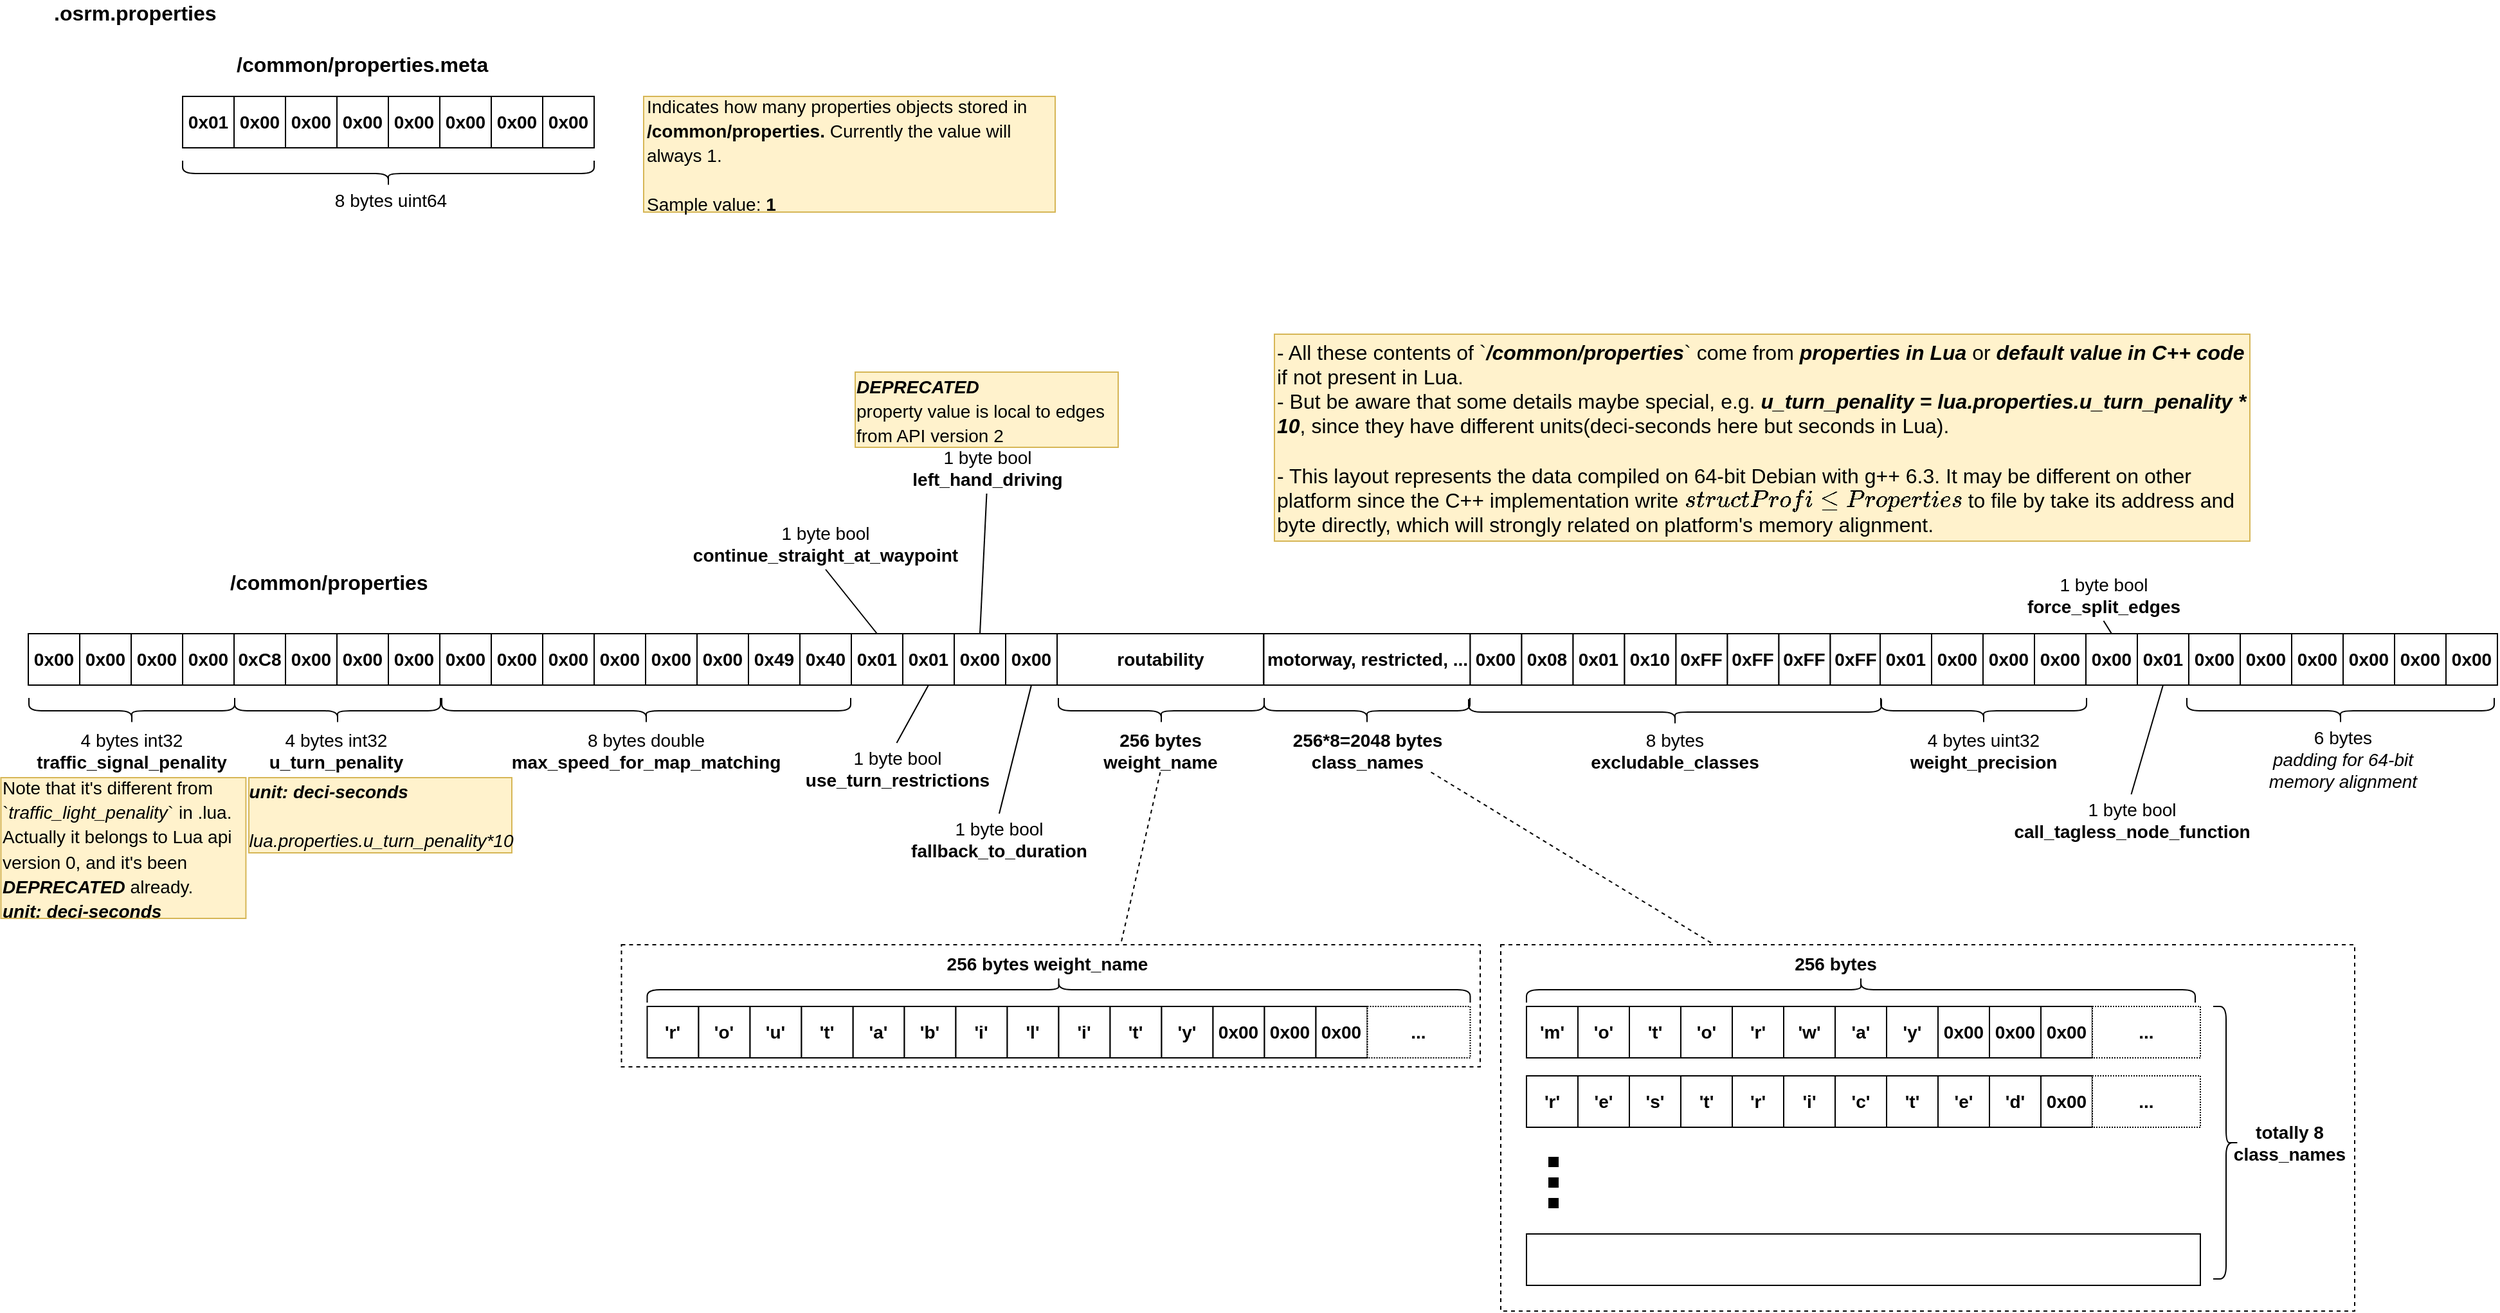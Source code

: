 <mxfile version="12.7.4" type="github">
  <diagram id="peSgpNI3BcgGdvSU9K40" name="Page-1">
    <mxGraphModel dx="1908" dy="1038" grid="1" gridSize="10" guides="1" tooltips="1" connect="1" arrows="1" fold="1" page="1" pageScale="1" pageWidth="1169" pageHeight="827" math="0" shadow="0">
      <root>
        <mxCell id="0" />
        <mxCell id="1" parent="0" />
        <mxCell id="QdJvzYRTEhTH57RaNnVb-25" value="" style="rounded=0;whiteSpace=wrap;html=1;dashed=1;strokeColor=#000000;" vertex="1" parent="1">
          <mxGeometry x="482.25" y="745" width="667.75" height="95" as="geometry" />
        </mxCell>
        <mxCell id="VliR9g0e-GEGa0XOMWeD-1" value="0x01" style="rounded=0;whiteSpace=wrap;html=1;fontStyle=1;fontSize=14;" parent="1" vertex="1">
          <mxGeometry x="141" y="85" width="40" height="40" as="geometry" />
        </mxCell>
        <mxCell id="VliR9g0e-GEGa0XOMWeD-2" value="0x00" style="rounded=0;whiteSpace=wrap;html=1;fontStyle=1;fontSize=14;" parent="1" vertex="1">
          <mxGeometry x="181" y="85" width="40" height="40" as="geometry" />
        </mxCell>
        <mxCell id="VliR9g0e-GEGa0XOMWeD-3" value="0x00" style="rounded=0;whiteSpace=wrap;html=1;fontStyle=1;fontSize=14;" parent="1" vertex="1">
          <mxGeometry x="221" y="85" width="40" height="40" as="geometry" />
        </mxCell>
        <mxCell id="VliR9g0e-GEGa0XOMWeD-4" value="0x00" style="rounded=0;whiteSpace=wrap;html=1;fontStyle=1;fontSize=14;" parent="1" vertex="1">
          <mxGeometry x="261" y="85" width="40" height="40" as="geometry" />
        </mxCell>
        <mxCell id="VliR9g0e-GEGa0XOMWeD-5" value="0x00" style="rounded=0;whiteSpace=wrap;html=1;fontStyle=1;fontSize=14;" parent="1" vertex="1">
          <mxGeometry x="301" y="85" width="40" height="40" as="geometry" />
        </mxCell>
        <mxCell id="VliR9g0e-GEGa0XOMWeD-6" value="0x00" style="rounded=0;whiteSpace=wrap;html=1;fontStyle=1;fontSize=14;" parent="1" vertex="1">
          <mxGeometry x="341" y="85" width="40" height="40" as="geometry" />
        </mxCell>
        <mxCell id="VliR9g0e-GEGa0XOMWeD-7" value="0x00" style="rounded=0;whiteSpace=wrap;html=1;fontStyle=1;fontSize=14;" parent="1" vertex="1">
          <mxGeometry x="381" y="85" width="40" height="40" as="geometry" />
        </mxCell>
        <mxCell id="VliR9g0e-GEGa0XOMWeD-8" value="0x00" style="rounded=0;whiteSpace=wrap;html=1;fontStyle=1;fontSize=14;" parent="1" vertex="1">
          <mxGeometry x="421" y="85" width="40" height="40" as="geometry" />
        </mxCell>
        <mxCell id="VliR9g0e-GEGa0XOMWeD-28" value="" style="shape=curlyBracket;whiteSpace=wrap;html=1;rounded=1;fontSize=14;rotation=-90;" parent="1" vertex="1">
          <mxGeometry x="291" y="-15" width="20" height="320" as="geometry" />
        </mxCell>
        <mxCell id="VliR9g0e-GEGa0XOMWeD-29" value="8 bytes uint64" style="text;html=1;strokeColor=none;fillColor=none;align=center;verticalAlign=middle;whiteSpace=wrap;rounded=0;fontSize=14;" parent="1" vertex="1">
          <mxGeometry x="221" y="156" width="164" height="20" as="geometry" />
        </mxCell>
        <mxCell id="ZOe7THteKk9-Ha0sNbh8-1" value=".osrm.properties" style="text;html=1;strokeColor=none;fillColor=none;align=left;verticalAlign=middle;whiteSpace=wrap;rounded=0;fontSize=16;fontStyle=1" parent="1" vertex="1">
          <mxGeometry x="39" y="10" width="245" height="20" as="geometry" />
        </mxCell>
        <mxCell id="1GXQoTSjyK3YCtDIwdtC-1" value="/common/properties.meta" style="text;html=1;strokeColor=none;fillColor=none;align=left;verticalAlign=middle;whiteSpace=wrap;rounded=0;fontSize=16;fontStyle=1" parent="1" vertex="1">
          <mxGeometry x="181" y="50" width="245" height="20" as="geometry" />
        </mxCell>
        <mxCell id="1GXQoTSjyK3YCtDIwdtC-2" value="&lt;font style=&quot;font-size: 14px&quot;&gt;&lt;span style=&quot;font-weight: normal&quot;&gt;Indicates how many properties objects stored in &lt;br&gt;&lt;/span&gt;/common/properties. &lt;span style=&quot;font-weight: normal&quot;&gt;Currently the value will always 1.&amp;nbsp;&lt;br&gt;&lt;br&gt;&lt;/span&gt;&lt;span style=&quot;font-weight: 400 ; text-align: center&quot;&gt;Sample value:&amp;nbsp;&lt;/span&gt;&lt;b style=&quot;text-align: center&quot;&gt;1&lt;/b&gt;&lt;br&gt;&lt;/font&gt;" style="text;html=1;strokeColor=#d6b656;fillColor=#fff2cc;align=left;verticalAlign=middle;whiteSpace=wrap;rounded=0;fontSize=16;fontStyle=1" parent="1" vertex="1">
          <mxGeometry x="499.5" y="85" width="320" height="90" as="geometry" />
        </mxCell>
        <mxCell id="1GXQoTSjyK3YCtDIwdtC-5" value="/common/properties" style="text;html=1;strokeColor=none;fillColor=none;align=left;verticalAlign=middle;whiteSpace=wrap;rounded=0;fontSize=16;fontStyle=1" parent="1" vertex="1">
          <mxGeometry x="176" y="453" width="245" height="20" as="geometry" />
        </mxCell>
        <mxCell id="1GXQoTSjyK3YCtDIwdtC-6" value="0x00" style="rounded=0;whiteSpace=wrap;html=1;fontStyle=1;fontSize=14;" parent="1" vertex="1">
          <mxGeometry x="21" y="503" width="40" height="40" as="geometry" />
        </mxCell>
        <mxCell id="1GXQoTSjyK3YCtDIwdtC-7" value="0x00" style="rounded=0;whiteSpace=wrap;html=1;fontStyle=1;fontSize=14;" parent="1" vertex="1">
          <mxGeometry x="61" y="503" width="40" height="40" as="geometry" />
        </mxCell>
        <mxCell id="1GXQoTSjyK3YCtDIwdtC-8" value="0x00" style="rounded=0;whiteSpace=wrap;html=1;fontStyle=1;fontSize=14;" parent="1" vertex="1">
          <mxGeometry x="101" y="503" width="40" height="40" as="geometry" />
        </mxCell>
        <mxCell id="1GXQoTSjyK3YCtDIwdtC-9" value="0x00" style="rounded=0;whiteSpace=wrap;html=1;fontStyle=1;fontSize=14;" parent="1" vertex="1">
          <mxGeometry x="141" y="503" width="40" height="40" as="geometry" />
        </mxCell>
        <mxCell id="1GXQoTSjyK3YCtDIwdtC-10" value="0xC8" style="rounded=0;whiteSpace=wrap;html=1;fontStyle=1;fontSize=14;" parent="1" vertex="1">
          <mxGeometry x="181" y="503" width="40" height="40" as="geometry" />
        </mxCell>
        <mxCell id="1GXQoTSjyK3YCtDIwdtC-11" value="0x00" style="rounded=0;whiteSpace=wrap;html=1;fontStyle=1;fontSize=14;" parent="1" vertex="1">
          <mxGeometry x="221" y="503" width="40" height="40" as="geometry" />
        </mxCell>
        <mxCell id="1GXQoTSjyK3YCtDIwdtC-12" value="0x00" style="rounded=0;whiteSpace=wrap;html=1;fontStyle=1;fontSize=14;" parent="1" vertex="1">
          <mxGeometry x="261" y="503" width="40" height="40" as="geometry" />
        </mxCell>
        <mxCell id="1GXQoTSjyK3YCtDIwdtC-13" value="0x00" style="rounded=0;whiteSpace=wrap;html=1;fontStyle=1;fontSize=14;" parent="1" vertex="1">
          <mxGeometry x="301" y="503" width="40" height="40" as="geometry" />
        </mxCell>
        <mxCell id="1GXQoTSjyK3YCtDIwdtC-14" value="" style="shape=curlyBracket;whiteSpace=wrap;html=1;rounded=1;fontSize=14;rotation=-90;" parent="1" vertex="1">
          <mxGeometry x="91.5" y="483" width="20" height="160" as="geometry" />
        </mxCell>
        <mxCell id="1GXQoTSjyK3YCtDIwdtC-15" value="4 bytes int32&lt;br&gt;&lt;b&gt;traffic_signal_penality&lt;br&gt;&lt;/b&gt;" style="text;html=1;strokeColor=none;fillColor=none;align=center;verticalAlign=middle;whiteSpace=wrap;rounded=0;fontSize=14;" parent="1" vertex="1">
          <mxGeometry x="1.5" y="566.5" width="199" height="55" as="geometry" />
        </mxCell>
        <mxCell id="1GXQoTSjyK3YCtDIwdtC-16" value="0x00" style="rounded=0;whiteSpace=wrap;html=1;fontStyle=1;fontSize=14;" parent="1" vertex="1">
          <mxGeometry x="341" y="503" width="40" height="40" as="geometry" />
        </mxCell>
        <mxCell id="1GXQoTSjyK3YCtDIwdtC-17" value="0x00" style="rounded=0;whiteSpace=wrap;html=1;fontStyle=1;fontSize=14;" parent="1" vertex="1">
          <mxGeometry x="381" y="503" width="40" height="40" as="geometry" />
        </mxCell>
        <mxCell id="1GXQoTSjyK3YCtDIwdtC-18" value="0x00" style="rounded=0;whiteSpace=wrap;html=1;fontStyle=1;fontSize=14;" parent="1" vertex="1">
          <mxGeometry x="421" y="503" width="40" height="40" as="geometry" />
        </mxCell>
        <mxCell id="1GXQoTSjyK3YCtDIwdtC-19" value="0x00" style="rounded=0;whiteSpace=wrap;html=1;fontStyle=1;fontSize=14;" parent="1" vertex="1">
          <mxGeometry x="461" y="503" width="40" height="40" as="geometry" />
        </mxCell>
        <mxCell id="1GXQoTSjyK3YCtDIwdtC-20" value="0x00" style="rounded=0;whiteSpace=wrap;html=1;fontStyle=1;fontSize=14;" parent="1" vertex="1">
          <mxGeometry x="501" y="503" width="40" height="40" as="geometry" />
        </mxCell>
        <mxCell id="1GXQoTSjyK3YCtDIwdtC-21" value="0x00" style="rounded=0;whiteSpace=wrap;html=1;fontStyle=1;fontSize=14;" parent="1" vertex="1">
          <mxGeometry x="541" y="503" width="40" height="40" as="geometry" />
        </mxCell>
        <mxCell id="1GXQoTSjyK3YCtDIwdtC-22" value="0x49" style="rounded=0;whiteSpace=wrap;html=1;fontStyle=1;fontSize=14;" parent="1" vertex="1">
          <mxGeometry x="581" y="503" width="40" height="40" as="geometry" />
        </mxCell>
        <mxCell id="1GXQoTSjyK3YCtDIwdtC-23" value="0x40" style="rounded=0;whiteSpace=wrap;html=1;fontStyle=1;fontSize=14;" parent="1" vertex="1">
          <mxGeometry x="621" y="503" width="40" height="40" as="geometry" />
        </mxCell>
        <mxCell id="1GXQoTSjyK3YCtDIwdtC-24" value="" style="shape=curlyBracket;whiteSpace=wrap;html=1;rounded=1;fontSize=14;rotation=-90;" parent="1" vertex="1">
          <mxGeometry x="251.5" y="483" width="20" height="160" as="geometry" />
        </mxCell>
        <mxCell id="1GXQoTSjyK3YCtDIwdtC-38" value="4 bytes int32&lt;br&gt;&lt;b&gt;u_turn_penality&lt;br&gt;&lt;/b&gt;" style="text;html=1;strokeColor=none;fillColor=none;align=center;verticalAlign=middle;whiteSpace=wrap;rounded=0;fontSize=14;" parent="1" vertex="1">
          <mxGeometry x="161" y="566.5" width="199" height="55" as="geometry" />
        </mxCell>
        <mxCell id="LCOS7pQHtBjKBEXSgl_J-1" value="" style="shape=curlyBracket;whiteSpace=wrap;html=1;rounded=1;fontSize=14;rotation=-90;" parent="1" vertex="1">
          <mxGeometry x="491.5" y="404" width="20" height="318" as="geometry" />
        </mxCell>
        <mxCell id="LCOS7pQHtBjKBEXSgl_J-2" value="8 bytes double&lt;br&gt;&lt;b&gt;max_speed_for_map_matching&lt;br&gt;&lt;/b&gt;" style="text;html=1;strokeColor=none;fillColor=none;align=center;verticalAlign=middle;whiteSpace=wrap;rounded=0;fontSize=14;" parent="1" vertex="1">
          <mxGeometry x="402" y="566.5" width="199" height="55" as="geometry" />
        </mxCell>
        <mxCell id="LCOS7pQHtBjKBEXSgl_J-5" value="0x01" style="rounded=0;whiteSpace=wrap;html=1;fontStyle=1;fontSize=14;" parent="1" vertex="1">
          <mxGeometry x="661" y="503" width="40" height="40" as="geometry" />
        </mxCell>
        <mxCell id="LCOS7pQHtBjKBEXSgl_J-6" value="0x01" style="rounded=0;whiteSpace=wrap;html=1;fontStyle=1;fontSize=14;" parent="1" vertex="1">
          <mxGeometry x="701" y="503" width="40" height="40" as="geometry" />
        </mxCell>
        <mxCell id="LCOS7pQHtBjKBEXSgl_J-7" value="0x00" style="rounded=0;whiteSpace=wrap;html=1;fontStyle=1;fontSize=14;" parent="1" vertex="1">
          <mxGeometry x="741" y="503" width="40" height="40" as="geometry" />
        </mxCell>
        <mxCell id="Yz4bi07XDMwa1Hmz-e4q-10" style="edgeStyle=none;rounded=0;orthogonalLoop=1;jettySize=auto;html=1;exitX=0.5;exitY=1;exitDx=0;exitDy=0;entryX=0.5;entryY=0;entryDx=0;entryDy=0;endArrow=none;endFill=0;" parent="1" source="LCOS7pQHtBjKBEXSgl_J-8" target="Yz4bi07XDMwa1Hmz-e4q-9" edge="1">
          <mxGeometry relative="1" as="geometry" />
        </mxCell>
        <mxCell id="LCOS7pQHtBjKBEXSgl_J-8" value="0x00" style="rounded=0;whiteSpace=wrap;html=1;fontStyle=1;fontSize=14;" parent="1" vertex="1">
          <mxGeometry x="781" y="503" width="40" height="40" as="geometry" />
        </mxCell>
        <mxCell id="LCOS7pQHtBjKBEXSgl_J-9" value="routability" style="rounded=0;whiteSpace=wrap;html=1;fontStyle=1;fontSize=14;" parent="1" vertex="1">
          <mxGeometry x="821" y="503" width="160.5" height="40" as="geometry" />
        </mxCell>
        <mxCell id="LCOS7pQHtBjKBEXSgl_J-23" value="" style="shape=curlyBracket;whiteSpace=wrap;html=1;rounded=1;fontSize=14;rotation=-90;" parent="1" vertex="1">
          <mxGeometry x="892" y="483" width="20" height="160" as="geometry" />
        </mxCell>
        <mxCell id="LCOS7pQHtBjKBEXSgl_J-24" value="&lt;b&gt;256 bytes&lt;br&gt;weight_name&lt;br&gt;&lt;/b&gt;" style="text;html=1;strokeColor=none;fillColor=none;align=center;verticalAlign=middle;whiteSpace=wrap;rounded=0;fontSize=14;" parent="1" vertex="1">
          <mxGeometry x="801.75" y="577.25" width="199" height="33.5" as="geometry" />
        </mxCell>
        <mxCell id="LCOS7pQHtBjKBEXSgl_J-25" value="" style="shape=curlyBracket;whiteSpace=wrap;html=1;rounded=1;fontSize=14;rotation=-90;" parent="1" vertex="1">
          <mxGeometry x="1052" y="483" width="20" height="160" as="geometry" />
        </mxCell>
        <mxCell id="LCOS7pQHtBjKBEXSgl_J-26" value="&lt;b&gt;256*8=2048 bytes&lt;br&gt;class_names&lt;br&gt;&lt;/b&gt;" style="text;html=1;strokeColor=none;fillColor=none;align=center;verticalAlign=middle;whiteSpace=wrap;rounded=0;fontSize=14;" parent="1" vertex="1">
          <mxGeometry x="962.5" y="577.25" width="199" height="33.5" as="geometry" />
        </mxCell>
        <mxCell id="LCOS7pQHtBjKBEXSgl_J-27" value="" style="shape=curlyBracket;whiteSpace=wrap;html=1;rounded=1;fontSize=14;rotation=-90;" parent="1" vertex="1">
          <mxGeometry x="1291.5" y="403.5" width="20" height="321" as="geometry" />
        </mxCell>
        <mxCell id="LCOS7pQHtBjKBEXSgl_J-28" value="8 bytes&lt;br&gt;&lt;b&gt;excludable_classes&lt;br&gt;&lt;/b&gt;" style="text;html=1;strokeColor=none;fillColor=none;align=center;verticalAlign=middle;whiteSpace=wrap;rounded=0;fontSize=14;" parent="1" vertex="1">
          <mxGeometry x="1202" y="566.5" width="199" height="55" as="geometry" />
        </mxCell>
        <mxCell id="aOTyq8T4zzu366zdv131-15" style="rounded=0;orthogonalLoop=1;jettySize=auto;html=1;entryX=0.5;entryY=0;entryDx=0;entryDy=0;endArrow=none;endFill=0;exitX=0.5;exitY=1;exitDx=0;exitDy=0;" parent="1" source="Yz4bi07XDMwa1Hmz-e4q-3" target="LCOS7pQHtBjKBEXSgl_J-5" edge="1">
          <mxGeometry relative="1" as="geometry">
            <mxPoint x="641.5" y="448" as="sourcePoint" />
          </mxGeometry>
        </mxCell>
        <mxCell id="Yz4bi07XDMwa1Hmz-e4q-3" value="1 byte bool&lt;br&gt;&lt;b&gt;continue_straight_at_waypoint&lt;br&gt;&lt;/b&gt;" style="text;html=1;strokeColor=none;fillColor=none;align=center;verticalAlign=middle;whiteSpace=wrap;rounded=0;fontSize=14;" parent="1" vertex="1">
          <mxGeometry x="596.25" y="413" width="89.5" height="40" as="geometry" />
        </mxCell>
        <mxCell id="Yz4bi07XDMwa1Hmz-e4q-4" style="rounded=0;orthogonalLoop=1;jettySize=auto;html=1;entryX=0.5;entryY=1;entryDx=0;entryDy=0;endArrow=none;endFill=0;exitX=0.5;exitY=0;exitDx=0;exitDy=0;" parent="1" source="Yz4bi07XDMwa1Hmz-e4q-6" target="LCOS7pQHtBjKBEXSgl_J-6" edge="1">
          <mxGeometry relative="1" as="geometry">
            <mxPoint x="681.5" y="608" as="sourcePoint" />
            <mxPoint x="691" y="513" as="targetPoint" />
          </mxGeometry>
        </mxCell>
        <mxCell id="Yz4bi07XDMwa1Hmz-e4q-6" value="1 byte bool&lt;br&gt;&lt;b&gt;use_turn_restrictions&lt;br&gt;&lt;/b&gt;" style="text;html=1;strokeColor=none;fillColor=none;align=center;verticalAlign=middle;whiteSpace=wrap;rounded=0;fontSize=14;" parent="1" vertex="1">
          <mxGeometry x="651.5" y="588" width="89.5" height="40" as="geometry" />
        </mxCell>
        <mxCell id="Yz4bi07XDMwa1Hmz-e4q-8" style="rounded=0;orthogonalLoop=1;jettySize=auto;html=1;exitX=0.5;exitY=1;exitDx=0;exitDy=0;entryX=0.5;entryY=0;entryDx=0;entryDy=0;endArrow=none;endFill=0;" parent="1" source="Yz4bi07XDMwa1Hmz-e4q-7" target="LCOS7pQHtBjKBEXSgl_J-7" edge="1">
          <mxGeometry relative="1" as="geometry" />
        </mxCell>
        <mxCell id="Yz4bi07XDMwa1Hmz-e4q-7" value="1 byte bool&lt;br&gt;&lt;b&gt;left_hand_driving&lt;br&gt;&lt;/b&gt;" style="text;html=1;strokeColor=none;fillColor=none;align=center;verticalAlign=middle;whiteSpace=wrap;rounded=0;fontSize=14;" parent="1" vertex="1">
          <mxGeometry x="721.5" y="354" width="89.5" height="40" as="geometry" />
        </mxCell>
        <mxCell id="Yz4bi07XDMwa1Hmz-e4q-9" value="1 byte bool&lt;br&gt;&lt;b&gt;fallback_to_duration&lt;br&gt;&lt;/b&gt;" style="text;html=1;strokeColor=none;fillColor=none;align=center;verticalAlign=middle;whiteSpace=wrap;rounded=0;fontSize=14;" parent="1" vertex="1">
          <mxGeometry x="731.25" y="643" width="89.5" height="40" as="geometry" />
        </mxCell>
        <mxCell id="Yz4bi07XDMwa1Hmz-e4q-11" value="&lt;div style=&quot;text-align: left&quot;&gt;&lt;span style=&quot;font-size: 14px&quot;&gt;&lt;span style=&quot;font-weight: normal&quot;&gt;Note that it&#39;s different from `&lt;/span&gt;&lt;i style=&quot;font-weight: normal&quot;&gt;traffic_light_penality&lt;/i&gt;&lt;span style=&quot;font-weight: normal&quot;&gt;` in .lua. Actually it belongs to Lua api version 0, and it&#39;s been &lt;/span&gt;&lt;/span&gt;&lt;span style=&quot;font-size: 14px&quot;&gt;&lt;i&gt;DEPRECATED&lt;/i&gt;&lt;/span&gt;&lt;span style=&quot;font-size: 14px ; font-weight: normal&quot;&gt; already.&lt;/span&gt;&lt;/div&gt;&lt;div style=&quot;text-align: left&quot;&gt;&lt;span style=&quot;font-size: 14px&quot;&gt;&lt;i&gt;unit: deci-seconds&lt;/i&gt;&lt;/span&gt;&lt;/div&gt;" style="text;html=1;strokeColor=#d6b656;fillColor=#fff2cc;align=center;verticalAlign=middle;whiteSpace=wrap;rounded=0;fontSize=16;fontStyle=1" parent="1" vertex="1">
          <mxGeometry x="-0.29" y="615" width="190.5" height="109.5" as="geometry" />
        </mxCell>
        <mxCell id="Yz4bi07XDMwa1Hmz-e4q-12" value="&lt;div style=&quot;text-align: left&quot;&gt;&lt;i style=&quot;font-size: 14px&quot;&gt;unit: deci-seconds&lt;/i&gt;&lt;br&gt;&lt;/div&gt;&lt;div style=&quot;text-align: left&quot;&gt;&lt;i style=&quot;font-size: 14px ; font-weight: normal&quot;&gt;&lt;br&gt;&lt;/i&gt;&lt;/div&gt;&lt;div style=&quot;text-align: left&quot;&gt;&lt;i style=&quot;font-size: 14px ; font-weight: normal&quot;&gt;lua.properties.u_turn_penality*10&lt;/i&gt;&lt;br&gt;&lt;/div&gt;" style="text;html=1;strokeColor=#d6b656;fillColor=#fff2cc;align=center;verticalAlign=middle;whiteSpace=wrap;rounded=0;fontSize=16;fontStyle=1" parent="1" vertex="1">
          <mxGeometry x="192.5" y="615" width="204.5" height="58.5" as="geometry" />
        </mxCell>
        <mxCell id="Yz4bi07XDMwa1Hmz-e4q-14" value="motorway, restricted, ..." style="rounded=0;whiteSpace=wrap;html=1;fontStyle=1;fontSize=14;" parent="1" vertex="1">
          <mxGeometry x="981.75" y="503" width="160.5" height="40" as="geometry" />
        </mxCell>
        <mxCell id="Yz4bi07XDMwa1Hmz-e4q-24" value="0x00" style="rounded=0;whiteSpace=wrap;html=1;fontStyle=1;fontSize=14;" parent="1" vertex="1">
          <mxGeometry x="1142.25" y="503" width="40" height="40" as="geometry" />
        </mxCell>
        <mxCell id="Yz4bi07XDMwa1Hmz-e4q-25" value="0x08" style="rounded=0;whiteSpace=wrap;html=1;fontStyle=1;fontSize=14;" parent="1" vertex="1">
          <mxGeometry x="1182.25" y="503" width="40" height="40" as="geometry" />
        </mxCell>
        <mxCell id="Yz4bi07XDMwa1Hmz-e4q-26" value="0x01" style="rounded=0;whiteSpace=wrap;html=1;fontStyle=1;fontSize=14;" parent="1" vertex="1">
          <mxGeometry x="1222.25" y="503" width="40" height="40" as="geometry" />
        </mxCell>
        <mxCell id="Yz4bi07XDMwa1Hmz-e4q-27" value="0x10" style="rounded=0;whiteSpace=wrap;html=1;fontStyle=1;fontSize=14;" parent="1" vertex="1">
          <mxGeometry x="1262.25" y="503" width="40" height="40" as="geometry" />
        </mxCell>
        <mxCell id="Yz4bi07XDMwa1Hmz-e4q-28" value="0xFF" style="rounded=0;whiteSpace=wrap;html=1;fontStyle=1;fontSize=14;" parent="1" vertex="1">
          <mxGeometry x="1302.25" y="503" width="40" height="40" as="geometry" />
        </mxCell>
        <mxCell id="Yz4bi07XDMwa1Hmz-e4q-29" value="0xFF" style="rounded=0;whiteSpace=wrap;html=1;fontStyle=1;fontSize=14;" parent="1" vertex="1">
          <mxGeometry x="1342.25" y="503" width="40" height="40" as="geometry" />
        </mxCell>
        <mxCell id="Yz4bi07XDMwa1Hmz-e4q-30" value="0xFF" style="rounded=0;whiteSpace=wrap;html=1;fontStyle=1;fontSize=14;" parent="1" vertex="1">
          <mxGeometry x="1382.25" y="503" width="40" height="40" as="geometry" />
        </mxCell>
        <mxCell id="Yz4bi07XDMwa1Hmz-e4q-31" value="0xFF" style="rounded=0;whiteSpace=wrap;html=1;fontStyle=1;fontSize=14;" parent="1" vertex="1">
          <mxGeometry x="1422.25" y="503" width="40" height="40" as="geometry" />
        </mxCell>
        <mxCell id="Yz4bi07XDMwa1Hmz-e4q-32" value="0x01" style="rounded=0;whiteSpace=wrap;html=1;fontStyle=1;fontSize=14;" parent="1" vertex="1">
          <mxGeometry x="1461" y="503" width="40" height="40" as="geometry" />
        </mxCell>
        <mxCell id="Yz4bi07XDMwa1Hmz-e4q-33" value="0x00" style="rounded=0;whiteSpace=wrap;html=1;fontStyle=1;fontSize=14;" parent="1" vertex="1">
          <mxGeometry x="1501" y="503" width="40" height="40" as="geometry" />
        </mxCell>
        <mxCell id="Yz4bi07XDMwa1Hmz-e4q-34" value="0x00" style="rounded=0;whiteSpace=wrap;html=1;fontStyle=1;fontSize=14;" parent="1" vertex="1">
          <mxGeometry x="1541" y="503" width="40" height="40" as="geometry" />
        </mxCell>
        <mxCell id="Yz4bi07XDMwa1Hmz-e4q-35" value="0x00" style="rounded=0;whiteSpace=wrap;html=1;fontStyle=1;fontSize=14;" parent="1" vertex="1">
          <mxGeometry x="1581" y="503" width="40" height="40" as="geometry" />
        </mxCell>
        <mxCell id="Yz4bi07XDMwa1Hmz-e4q-36" value="" style="shape=curlyBracket;whiteSpace=wrap;html=1;rounded=1;fontSize=14;rotation=-90;" parent="1" vertex="1">
          <mxGeometry x="1531.5" y="483" width="20" height="160" as="geometry" />
        </mxCell>
        <mxCell id="Yz4bi07XDMwa1Hmz-e4q-37" value="4 bytes uint32&lt;br&gt;&lt;b&gt;weight_precision&lt;br&gt;&lt;/b&gt;" style="text;html=1;strokeColor=none;fillColor=none;align=center;verticalAlign=middle;whiteSpace=wrap;rounded=0;fontSize=14;" parent="1" vertex="1">
          <mxGeometry x="1441.5" y="566.5" width="199" height="55" as="geometry" />
        </mxCell>
        <mxCell id="Yz4bi07XDMwa1Hmz-e4q-38" value="0x00" style="rounded=0;whiteSpace=wrap;html=1;fontStyle=1;fontSize=14;" parent="1" vertex="1">
          <mxGeometry x="1621" y="503" width="40" height="40" as="geometry" />
        </mxCell>
        <mxCell id="Yz4bi07XDMwa1Hmz-e4q-39" value="0x01" style="rounded=0;whiteSpace=wrap;html=1;fontStyle=1;fontSize=14;" parent="1" vertex="1">
          <mxGeometry x="1661" y="503" width="40" height="40" as="geometry" />
        </mxCell>
        <mxCell id="Yz4bi07XDMwa1Hmz-e4q-40" value="0x00" style="rounded=0;whiteSpace=wrap;html=1;fontStyle=1;fontSize=14;" parent="1" vertex="1">
          <mxGeometry x="1701" y="503" width="40" height="40" as="geometry" />
        </mxCell>
        <mxCell id="Yz4bi07XDMwa1Hmz-e4q-41" value="0x00" style="rounded=0;whiteSpace=wrap;html=1;fontStyle=1;fontSize=14;" parent="1" vertex="1">
          <mxGeometry x="1741" y="503" width="40" height="40" as="geometry" />
        </mxCell>
        <mxCell id="Yz4bi07XDMwa1Hmz-e4q-42" value="0x00" style="rounded=0;whiteSpace=wrap;html=1;fontStyle=1;fontSize=14;" parent="1" vertex="1">
          <mxGeometry x="1781" y="503" width="40" height="40" as="geometry" />
        </mxCell>
        <mxCell id="Yz4bi07XDMwa1Hmz-e4q-43" value="0x00" style="rounded=0;whiteSpace=wrap;html=1;fontStyle=1;fontSize=14;" parent="1" vertex="1">
          <mxGeometry x="1821" y="503" width="40" height="40" as="geometry" />
        </mxCell>
        <mxCell id="Yz4bi07XDMwa1Hmz-e4q-44" value="0x00" style="rounded=0;whiteSpace=wrap;html=1;fontStyle=1;fontSize=14;" parent="1" vertex="1">
          <mxGeometry x="1861" y="503" width="40" height="40" as="geometry" />
        </mxCell>
        <mxCell id="Yz4bi07XDMwa1Hmz-e4q-45" value="0x00" style="rounded=0;whiteSpace=wrap;html=1;fontStyle=1;fontSize=14;" parent="1" vertex="1">
          <mxGeometry x="1901" y="503" width="40" height="40" as="geometry" />
        </mxCell>
        <mxCell id="Yz4bi07XDMwa1Hmz-e4q-46" style="rounded=0;orthogonalLoop=1;jettySize=auto;html=1;exitX=0.5;exitY=1;exitDx=0;exitDy=0;endArrow=none;endFill=0;entryX=0.5;entryY=0;entryDx=0;entryDy=0;" parent="1" source="Yz4bi07XDMwa1Hmz-e4q-47" target="Yz4bi07XDMwa1Hmz-e4q-38" edge="1">
          <mxGeometry relative="1" as="geometry">
            <mxPoint x="1641.5" y="498" as="targetPoint" />
          </mxGeometry>
        </mxCell>
        <mxCell id="Yz4bi07XDMwa1Hmz-e4q-47" value="1 byte bool&lt;br&gt;&lt;b&gt;force_split_edges&lt;br&gt;&lt;/b&gt;" style="text;html=1;strokeColor=none;fillColor=none;align=center;verticalAlign=middle;whiteSpace=wrap;rounded=0;fontSize=14;" parent="1" vertex="1">
          <mxGeometry x="1590" y="453" width="89.5" height="40" as="geometry" />
        </mxCell>
        <mxCell id="Yz4bi07XDMwa1Hmz-e4q-51" style="edgeStyle=none;rounded=0;orthogonalLoop=1;jettySize=auto;html=1;exitX=0.5;exitY=0;exitDx=0;exitDy=0;entryX=0.5;entryY=1;entryDx=0;entryDy=0;endArrow=none;endFill=0;" parent="1" source="Yz4bi07XDMwa1Hmz-e4q-48" target="Yz4bi07XDMwa1Hmz-e4q-39" edge="1">
          <mxGeometry relative="1" as="geometry" />
        </mxCell>
        <mxCell id="Yz4bi07XDMwa1Hmz-e4q-48" value="1 byte bool&lt;br&gt;&lt;b&gt;call_tagless_node_function&lt;/b&gt;" style="text;html=1;strokeColor=none;fillColor=none;align=center;verticalAlign=middle;whiteSpace=wrap;rounded=0;fontSize=14;" parent="1" vertex="1">
          <mxGeometry x="1611.5" y="628" width="89.5" height="40" as="geometry" />
        </mxCell>
        <mxCell id="Yz4bi07XDMwa1Hmz-e4q-52" value="" style="shape=curlyBracket;whiteSpace=wrap;html=1;rounded=1;fontSize=14;rotation=-90;" parent="1" vertex="1">
          <mxGeometry x="1809" y="443.5" width="20" height="239" as="geometry" />
        </mxCell>
        <mxCell id="Yz4bi07XDMwa1Hmz-e4q-53" value="6 bytes &lt;br&gt;&lt;i&gt;padding for 64-bit memory alignment&lt;/i&gt;&lt;b&gt;&lt;br&gt;&lt;/b&gt;" style="text;html=1;strokeColor=none;fillColor=none;align=center;verticalAlign=middle;whiteSpace=wrap;rounded=0;fontSize=14;" parent="1" vertex="1">
          <mxGeometry x="1741" y="573" width="160" height="55" as="geometry" />
        </mxCell>
        <mxCell id="Yz4bi07XDMwa1Hmz-e4q-54" value="&lt;div&gt;&lt;span style=&quot;font-weight: normal&quot;&gt;- All these contents of `&lt;/span&gt;&lt;i&gt;/common/properties&lt;/i&gt;&lt;span style=&quot;font-weight: normal&quot;&gt;` come from &lt;/span&gt;&lt;i&gt;properties in Lua&lt;/i&gt;&lt;span style=&quot;font-style: italic ; font-weight: 400&quot;&gt;&amp;nbsp;&lt;/span&gt;&lt;span style=&quot;font-weight: normal&quot;&gt;or &lt;/span&gt;&lt;i&gt;default value in C++ code&lt;/i&gt;&lt;span style=&quot;font-weight: normal&quot;&gt; if not present in Lua.&amp;nbsp;&lt;/span&gt;&lt;/div&gt;&lt;div&gt;&lt;span style=&quot;font-weight: normal&quot;&gt;- But be aware that some details maybe special, e.g. &lt;/span&gt;&lt;i&gt;u_turn_penality = lua.properties.u_turn_penality * 10&lt;/i&gt;&lt;span style=&quot;font-weight: normal&quot;&gt;, since they have different units(deci-seconds here but seconds in Lua).&amp;nbsp;&lt;/span&gt;&lt;/div&gt;&lt;div&gt;&lt;span style=&quot;font-weight: normal&quot;&gt;&lt;br&gt;&lt;/span&gt;&lt;/div&gt;&lt;div&gt;&lt;span style=&quot;font-weight: normal&quot;&gt;- This layout represents the data compiled on 64-bit Debian with g++ 6.3. It may be different on other platform since the C++ implementation write `struct ProfileProperties` to file by take its address and byte directly, which will strongly related on platform&#39;s memory alignment.&amp;nbsp;&lt;/span&gt;&lt;/div&gt;" style="text;html=1;strokeColor=#d6b656;fillColor=#fff2cc;align=left;verticalAlign=middle;whiteSpace=wrap;rounded=0;fontSize=16;fontStyle=1" parent="1" vertex="1">
          <mxGeometry x="990" y="270" width="758.5" height="161" as="geometry" />
        </mxCell>
        <mxCell id="Yz4bi07XDMwa1Hmz-e4q-55" value="&lt;div style=&quot;text-align: left&quot;&gt;&lt;span style=&quot;font-size: 14px&quot;&gt;&lt;i&gt;DEPRECATED&lt;/i&gt;&lt;/span&gt;&lt;/div&gt;&lt;div style=&quot;text-align: left&quot;&gt;&lt;span style=&quot;font-size: 14px ; font-weight: normal&quot;&gt;property value is local to edges from API version 2&lt;/span&gt;&lt;br&gt;&lt;/div&gt;" style="text;html=1;strokeColor=#d6b656;fillColor=#fff2cc;align=center;verticalAlign=middle;whiteSpace=wrap;rounded=0;fontSize=16;fontStyle=1" parent="1" vertex="1">
          <mxGeometry x="664" y="299.5" width="204.5" height="58.5" as="geometry" />
        </mxCell>
        <mxCell id="QdJvzYRTEhTH57RaNnVb-5" value="&#39;a&#39;" style="rounded=0;whiteSpace=wrap;html=1;fontStyle=1;fontSize=14;" vertex="1" parent="1">
          <mxGeometry x="662.25" y="793" width="40" height="40" as="geometry" />
        </mxCell>
        <mxCell id="QdJvzYRTEhTH57RaNnVb-6" value="&#39;b&#39;" style="rounded=0;whiteSpace=wrap;html=1;fontStyle=1;fontSize=14;" vertex="1" parent="1">
          <mxGeometry x="702.25" y="793" width="40" height="40" as="geometry" />
        </mxCell>
        <mxCell id="QdJvzYRTEhTH57RaNnVb-7" value="&#39;i&#39;" style="rounded=0;whiteSpace=wrap;html=1;fontStyle=1;fontSize=14;" vertex="1" parent="1">
          <mxGeometry x="742.25" y="793" width="40" height="40" as="geometry" />
        </mxCell>
        <mxCell id="QdJvzYRTEhTH57RaNnVb-8" value="&#39;l&#39;" style="rounded=0;whiteSpace=wrap;html=1;fontStyle=1;fontSize=14;" vertex="1" parent="1">
          <mxGeometry x="782.25" y="793" width="40" height="40" as="geometry" />
        </mxCell>
        <mxCell id="QdJvzYRTEhTH57RaNnVb-9" value="&#39;r&#39;" style="rounded=0;whiteSpace=wrap;html=1;fontStyle=1;fontSize=14;" vertex="1" parent="1">
          <mxGeometry x="502.25" y="793" width="40" height="40" as="geometry" />
        </mxCell>
        <mxCell id="QdJvzYRTEhTH57RaNnVb-10" value="&#39;o&#39;" style="rounded=0;whiteSpace=wrap;html=1;fontStyle=1;fontSize=14;" vertex="1" parent="1">
          <mxGeometry x="542.25" y="793" width="40" height="40" as="geometry" />
        </mxCell>
        <mxCell id="QdJvzYRTEhTH57RaNnVb-11" value="&#39;u&#39;" style="rounded=0;whiteSpace=wrap;html=1;fontStyle=1;fontSize=14;" vertex="1" parent="1">
          <mxGeometry x="582.25" y="793" width="40" height="40" as="geometry" />
        </mxCell>
        <mxCell id="QdJvzYRTEhTH57RaNnVb-12" value="&#39;t&#39;" style="rounded=0;whiteSpace=wrap;html=1;fontStyle=1;fontSize=14;" vertex="1" parent="1">
          <mxGeometry x="622.25" y="793" width="40" height="40" as="geometry" />
        </mxCell>
        <mxCell id="QdJvzYRTEhTH57RaNnVb-13" value="&#39;i&#39;" style="rounded=0;whiteSpace=wrap;html=1;fontStyle=1;fontSize=14;" vertex="1" parent="1">
          <mxGeometry x="822.25" y="793" width="40" height="40" as="geometry" />
        </mxCell>
        <mxCell id="QdJvzYRTEhTH57RaNnVb-14" value="&#39;t&#39;" style="rounded=0;whiteSpace=wrap;html=1;fontStyle=1;fontSize=14;" vertex="1" parent="1">
          <mxGeometry x="862.25" y="793" width="40" height="40" as="geometry" />
        </mxCell>
        <mxCell id="QdJvzYRTEhTH57RaNnVb-15" value="&#39;y&#39;" style="rounded=0;whiteSpace=wrap;html=1;fontStyle=1;fontSize=14;" vertex="1" parent="1">
          <mxGeometry x="902.25" y="793" width="40" height="40" as="geometry" />
        </mxCell>
        <mxCell id="QdJvzYRTEhTH57RaNnVb-17" value="0x00" style="rounded=0;whiteSpace=wrap;html=1;fontStyle=1;fontSize=14;" vertex="1" parent="1">
          <mxGeometry x="942.25" y="793" width="40" height="40" as="geometry" />
        </mxCell>
        <mxCell id="QdJvzYRTEhTH57RaNnVb-18" value="0x00" style="rounded=0;whiteSpace=wrap;html=1;fontStyle=1;fontSize=14;" vertex="1" parent="1">
          <mxGeometry x="982.25" y="793" width="40" height="40" as="geometry" />
        </mxCell>
        <mxCell id="QdJvzYRTEhTH57RaNnVb-19" value="0x00" style="rounded=0;whiteSpace=wrap;html=1;fontStyle=1;fontSize=14;" vertex="1" parent="1">
          <mxGeometry x="1022.25" y="793" width="40" height="40" as="geometry" />
        </mxCell>
        <mxCell id="QdJvzYRTEhTH57RaNnVb-21" value="..." style="rounded=0;whiteSpace=wrap;html=1;fontStyle=1;fontSize=14;strokeColor=#000000;dashed=1;dashPattern=1 1;" vertex="1" parent="1">
          <mxGeometry x="1062.25" y="793" width="80" height="40" as="geometry" />
        </mxCell>
        <mxCell id="QdJvzYRTEhTH57RaNnVb-22" value="" style="shape=curlyBracket;whiteSpace=wrap;html=1;rounded=1;fontSize=14;rotation=90;" vertex="1" parent="1">
          <mxGeometry x="812.25" y="460" width="20" height="640" as="geometry" />
        </mxCell>
        <mxCell id="QdJvzYRTEhTH57RaNnVb-23" style="edgeStyle=none;rounded=0;orthogonalLoop=1;jettySize=auto;html=1;exitX=0.5;exitY=1;exitDx=0;exitDy=0;endArrow=none;endFill=0;entryX=0.582;entryY=-0.021;entryDx=0;entryDy=0;entryPerimeter=0;dashed=1;" edge="1" parent="1" source="LCOS7pQHtBjKBEXSgl_J-24" target="QdJvzYRTEhTH57RaNnVb-25">
          <mxGeometry relative="1" as="geometry">
            <mxPoint x="895" y="640" as="sourcePoint" />
            <mxPoint x="840" y="720" as="targetPoint" />
          </mxGeometry>
        </mxCell>
        <mxCell id="QdJvzYRTEhTH57RaNnVb-24" value="&lt;b&gt;256 bytes weight_name&lt;br&gt;&lt;/b&gt;" style="text;html=1;strokeColor=none;fillColor=none;align=center;verticalAlign=middle;whiteSpace=wrap;rounded=0;fontSize=14;" vertex="1" parent="1">
          <mxGeometry x="713.5" y="752" width="199" height="15.5" as="geometry" />
        </mxCell>
        <mxCell id="QdJvzYRTEhTH57RaNnVb-26" value="" style="rounded=0;whiteSpace=wrap;html=1;dashed=1;strokeColor=#000000;" vertex="1" parent="1">
          <mxGeometry x="1166" y="745" width="664" height="285" as="geometry" />
        </mxCell>
        <mxCell id="QdJvzYRTEhTH57RaNnVb-27" value="&#39;r&#39;" style="rounded=0;whiteSpace=wrap;html=1;fontStyle=1;fontSize=14;" vertex="1" parent="1">
          <mxGeometry x="1346" y="793" width="40" height="40" as="geometry" />
        </mxCell>
        <mxCell id="QdJvzYRTEhTH57RaNnVb-28" value="&#39;w&#39;" style="rounded=0;whiteSpace=wrap;html=1;fontStyle=1;fontSize=14;" vertex="1" parent="1">
          <mxGeometry x="1386" y="793" width="40" height="40" as="geometry" />
        </mxCell>
        <mxCell id="QdJvzYRTEhTH57RaNnVb-29" value="&#39;a&#39;" style="rounded=0;whiteSpace=wrap;html=1;fontStyle=1;fontSize=14;" vertex="1" parent="1">
          <mxGeometry x="1426" y="793" width="40" height="40" as="geometry" />
        </mxCell>
        <mxCell id="QdJvzYRTEhTH57RaNnVb-30" value="&#39;y&#39;" style="rounded=0;whiteSpace=wrap;html=1;fontStyle=1;fontSize=14;" vertex="1" parent="1">
          <mxGeometry x="1466" y="793" width="40" height="40" as="geometry" />
        </mxCell>
        <mxCell id="QdJvzYRTEhTH57RaNnVb-31" value="&#39;m&#39;" style="rounded=0;whiteSpace=wrap;html=1;fontStyle=1;fontSize=14;" vertex="1" parent="1">
          <mxGeometry x="1186" y="793" width="40" height="40" as="geometry" />
        </mxCell>
        <mxCell id="QdJvzYRTEhTH57RaNnVb-32" value="&#39;o&#39;" style="rounded=0;whiteSpace=wrap;html=1;fontStyle=1;fontSize=14;" vertex="1" parent="1">
          <mxGeometry x="1226" y="793" width="40" height="40" as="geometry" />
        </mxCell>
        <mxCell id="QdJvzYRTEhTH57RaNnVb-33" value="&#39;t&#39;" style="rounded=0;whiteSpace=wrap;html=1;fontStyle=1;fontSize=14;" vertex="1" parent="1">
          <mxGeometry x="1266" y="793" width="40" height="40" as="geometry" />
        </mxCell>
        <mxCell id="QdJvzYRTEhTH57RaNnVb-34" value="&#39;o&#39;" style="rounded=0;whiteSpace=wrap;html=1;fontStyle=1;fontSize=14;" vertex="1" parent="1">
          <mxGeometry x="1306" y="793" width="40" height="40" as="geometry" />
        </mxCell>
        <mxCell id="QdJvzYRTEhTH57RaNnVb-38" value="0x00" style="rounded=0;whiteSpace=wrap;html=1;fontStyle=1;fontSize=14;" vertex="1" parent="1">
          <mxGeometry x="1506" y="793" width="40" height="40" as="geometry" />
        </mxCell>
        <mxCell id="QdJvzYRTEhTH57RaNnVb-39" value="0x00" style="rounded=0;whiteSpace=wrap;html=1;fontStyle=1;fontSize=14;" vertex="1" parent="1">
          <mxGeometry x="1546" y="793" width="40" height="40" as="geometry" />
        </mxCell>
        <mxCell id="QdJvzYRTEhTH57RaNnVb-40" value="0x00" style="rounded=0;whiteSpace=wrap;html=1;fontStyle=1;fontSize=14;" vertex="1" parent="1">
          <mxGeometry x="1586" y="793" width="40" height="40" as="geometry" />
        </mxCell>
        <mxCell id="QdJvzYRTEhTH57RaNnVb-41" value="..." style="rounded=0;whiteSpace=wrap;html=1;fontStyle=1;fontSize=14;strokeColor=#000000;dashed=1;dashPattern=1 1;" vertex="1" parent="1">
          <mxGeometry x="1626" y="793" width="84" height="40" as="geometry" />
        </mxCell>
        <mxCell id="QdJvzYRTEhTH57RaNnVb-42" value="" style="shape=curlyBracket;whiteSpace=wrap;html=1;rounded=1;fontSize=14;rotation=90;" vertex="1" parent="1">
          <mxGeometry x="1436" y="520" width="20" height="520" as="geometry" />
        </mxCell>
        <mxCell id="QdJvzYRTEhTH57RaNnVb-43" value="&lt;b&gt;256 bytes&lt;br&gt;&lt;/b&gt;" style="text;html=1;strokeColor=none;fillColor=none;align=center;verticalAlign=middle;whiteSpace=wrap;rounded=0;fontSize=14;" vertex="1" parent="1">
          <mxGeometry x="1326.5" y="752" width="199" height="15.5" as="geometry" />
        </mxCell>
        <mxCell id="QdJvzYRTEhTH57RaNnVb-44" value="&#39;r&#39;" style="rounded=0;whiteSpace=wrap;html=1;fontStyle=1;fontSize=14;" vertex="1" parent="1">
          <mxGeometry x="1346" y="847" width="40" height="40" as="geometry" />
        </mxCell>
        <mxCell id="QdJvzYRTEhTH57RaNnVb-45" value="&#39;i&#39;" style="rounded=0;whiteSpace=wrap;html=1;fontStyle=1;fontSize=14;" vertex="1" parent="1">
          <mxGeometry x="1386" y="847" width="40" height="40" as="geometry" />
        </mxCell>
        <mxCell id="QdJvzYRTEhTH57RaNnVb-46" value="&#39;c&#39;" style="rounded=0;whiteSpace=wrap;html=1;fontStyle=1;fontSize=14;" vertex="1" parent="1">
          <mxGeometry x="1426" y="847" width="40" height="40" as="geometry" />
        </mxCell>
        <mxCell id="QdJvzYRTEhTH57RaNnVb-47" value="&#39;t&#39;" style="rounded=0;whiteSpace=wrap;html=1;fontStyle=1;fontSize=14;" vertex="1" parent="1">
          <mxGeometry x="1466" y="847" width="40" height="40" as="geometry" />
        </mxCell>
        <mxCell id="QdJvzYRTEhTH57RaNnVb-48" value="&#39;r&#39;" style="rounded=0;whiteSpace=wrap;html=1;fontStyle=1;fontSize=14;" vertex="1" parent="1">
          <mxGeometry x="1186" y="847" width="40" height="40" as="geometry" />
        </mxCell>
        <mxCell id="QdJvzYRTEhTH57RaNnVb-49" value="&#39;e&#39;" style="rounded=0;whiteSpace=wrap;html=1;fontStyle=1;fontSize=14;" vertex="1" parent="1">
          <mxGeometry x="1226" y="847" width="40" height="40" as="geometry" />
        </mxCell>
        <mxCell id="QdJvzYRTEhTH57RaNnVb-50" value="&#39;s&#39;" style="rounded=0;whiteSpace=wrap;html=1;fontStyle=1;fontSize=14;" vertex="1" parent="1">
          <mxGeometry x="1266" y="847" width="40" height="40" as="geometry" />
        </mxCell>
        <mxCell id="QdJvzYRTEhTH57RaNnVb-51" value="&#39;t&#39;" style="rounded=0;whiteSpace=wrap;html=1;fontStyle=1;fontSize=14;" vertex="1" parent="1">
          <mxGeometry x="1306" y="847" width="40" height="40" as="geometry" />
        </mxCell>
        <mxCell id="QdJvzYRTEhTH57RaNnVb-52" value="&#39;e&#39;" style="rounded=0;whiteSpace=wrap;html=1;fontStyle=1;fontSize=14;" vertex="1" parent="1">
          <mxGeometry x="1506" y="847" width="40" height="40" as="geometry" />
        </mxCell>
        <mxCell id="QdJvzYRTEhTH57RaNnVb-53" value="&#39;d&#39;" style="rounded=0;whiteSpace=wrap;html=1;fontStyle=1;fontSize=14;" vertex="1" parent="1">
          <mxGeometry x="1546" y="847" width="40" height="40" as="geometry" />
        </mxCell>
        <mxCell id="QdJvzYRTEhTH57RaNnVb-54" value="0x00" style="rounded=0;whiteSpace=wrap;html=1;fontStyle=1;fontSize=14;" vertex="1" parent="1">
          <mxGeometry x="1586" y="847" width="40" height="40" as="geometry" />
        </mxCell>
        <mxCell id="QdJvzYRTEhTH57RaNnVb-55" value="..." style="rounded=0;whiteSpace=wrap;html=1;fontStyle=1;fontSize=14;strokeColor=#000000;dashed=1;dashPattern=1 1;" vertex="1" parent="1">
          <mxGeometry x="1626" y="847" width="84" height="40" as="geometry" />
        </mxCell>
        <mxCell id="QdJvzYRTEhTH57RaNnVb-68" value="" style="rounded=0;whiteSpace=wrap;html=1;fontStyle=1;fontSize=14;" vertex="1" parent="1">
          <mxGeometry x="1186" y="970" width="524" height="40" as="geometry" />
        </mxCell>
        <mxCell id="QdJvzYRTEhTH57RaNnVb-69" style="edgeStyle=none;rounded=0;orthogonalLoop=1;jettySize=auto;html=1;exitX=0.75;exitY=1;exitDx=0;exitDy=0;endArrow=none;endFill=0;entryX=0.25;entryY=0;entryDx=0;entryDy=0;dashed=1;" edge="1" parent="1" source="LCOS7pQHtBjKBEXSgl_J-26" target="QdJvzYRTEhTH57RaNnVb-26">
          <mxGeometry relative="1" as="geometry">
            <mxPoint x="911.25" y="620.75" as="sourcePoint" />
            <mxPoint x="880.88" y="733.005" as="targetPoint" />
          </mxGeometry>
        </mxCell>
        <mxCell id="QdJvzYRTEhTH57RaNnVb-70" value="" style="shape=curlyBracket;whiteSpace=wrap;html=1;rounded=1;fontSize=14;rotation=-180;" vertex="1" parent="1">
          <mxGeometry x="1720" y="793" width="20" height="212" as="geometry" />
        </mxCell>
        <mxCell id="QdJvzYRTEhTH57RaNnVb-72" value="&lt;b&gt;totally 8 &lt;br&gt;class_names&lt;br&gt;&lt;/b&gt;" style="text;html=1;strokeColor=none;fillColor=none;align=center;verticalAlign=middle;whiteSpace=wrap;rounded=0;fontSize=14;" vertex="1" parent="1">
          <mxGeometry x="1680" y="891.25" width="199" height="15.5" as="geometry" />
        </mxCell>
        <mxCell id="QdJvzYRTEhTH57RaNnVb-74" value="" style="endArrow=none;dashed=1;html=1;strokeWidth=8;dashPattern=1 1;" edge="1" parent="1">
          <mxGeometry width="50" height="50" relative="1" as="geometry">
            <mxPoint x="1207" y="950" as="sourcePoint" />
            <mxPoint x="1207" y="910" as="targetPoint" />
          </mxGeometry>
        </mxCell>
      </root>
    </mxGraphModel>
  </diagram>
</mxfile>
